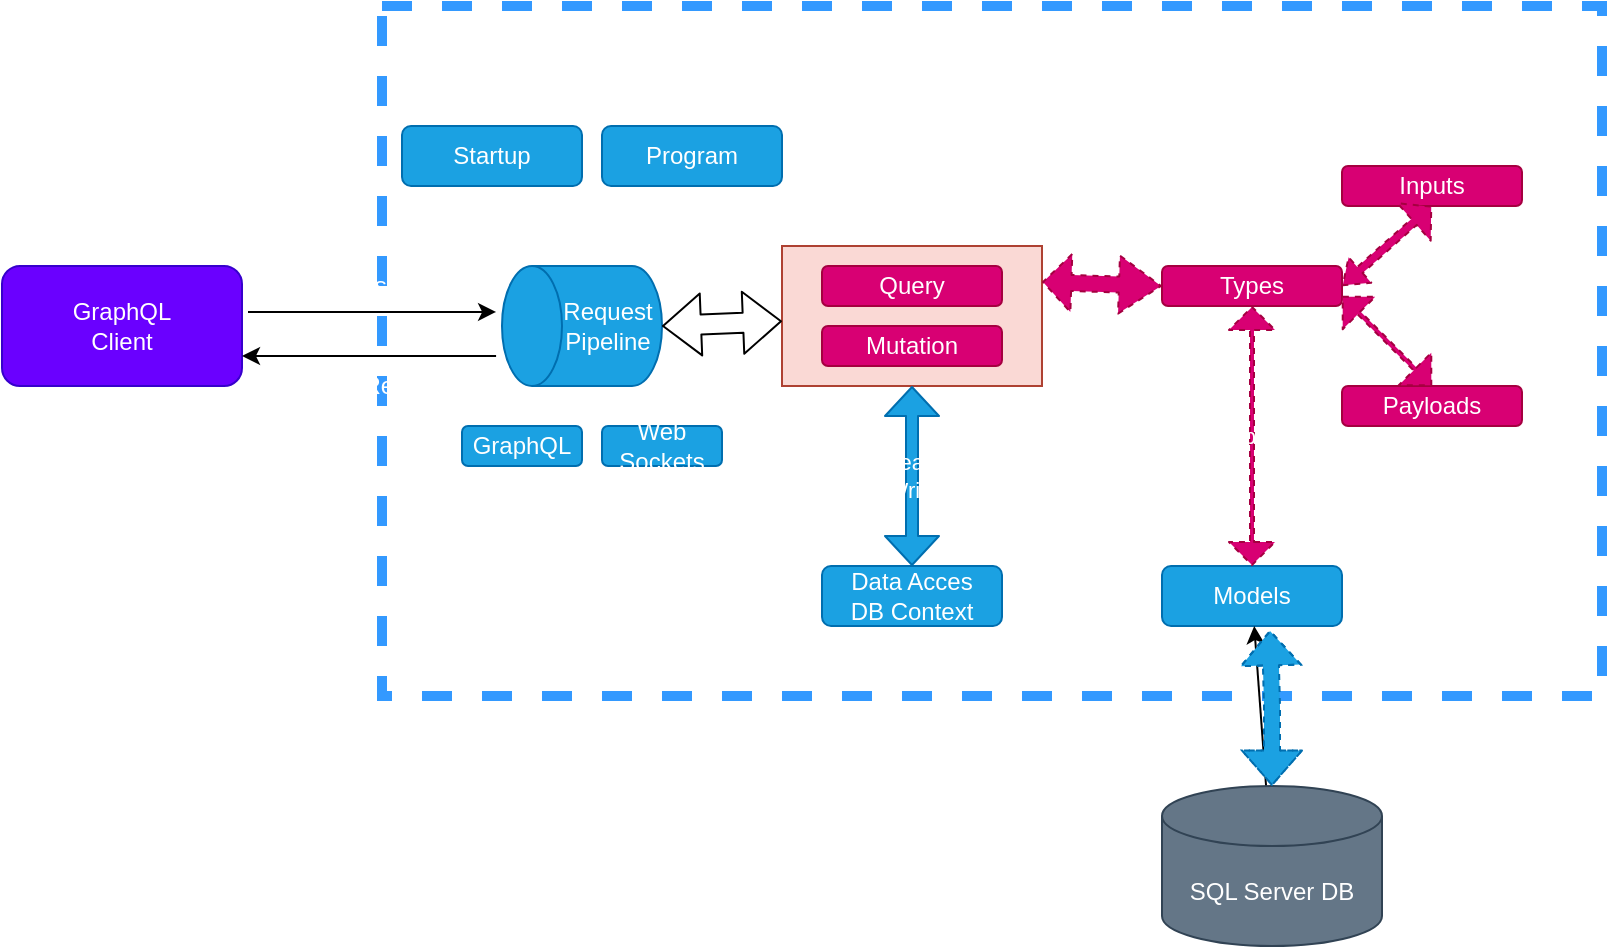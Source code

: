 <mxfile>
    <diagram id="Tkd-UElbABQT2gBzx8At" name="Page-1">
        <mxGraphModel dx="604" dy="443" grid="1" gridSize="10" guides="1" tooltips="1" connect="1" arrows="1" fold="1" page="1" pageScale="1" pageWidth="827" pageHeight="1169" background="none" math="0" shadow="0">
            <root>
                <mxCell id="0"/>
                <mxCell id="1" parent="0"/>
                <mxCell id="34" value="" style="rounded=0;whiteSpace=wrap;html=1;labelBackgroundColor=none;strokeColor=#3399FF;fontColor=#FFFFFF;fillColor=none;dashed=1;strokeWidth=5;" parent="1" vertex="1">
                    <mxGeometry x="190" y="70" width="610" height="345" as="geometry"/>
                </mxCell>
                <mxCell id="2" value="GraphQL&lt;br&gt;Client" style="rounded=1;whiteSpace=wrap;html=1;fillColor=#6a00ff;fontColor=#ffffff;strokeColor=#3700CC;" parent="1" vertex="1">
                    <mxGeometry y="200" width="120" height="60" as="geometry"/>
                </mxCell>
                <mxCell id="3" value="Request&lt;br&gt;Pipeline" style="shape=cylinder3;whiteSpace=wrap;html=1;boundedLbl=1;backgroundOutline=1;size=15;direction=north;fillColor=#1ba1e2;fontColor=#ffffff;strokeColor=#006EAF;" parent="1" vertex="1">
                    <mxGeometry x="250" y="200" width="80" height="60" as="geometry"/>
                </mxCell>
                <mxCell id="5" value="Program" style="rounded=1;whiteSpace=wrap;html=1;fillColor=#1ba1e2;fontColor=#ffffff;strokeColor=#006EAF;" parent="1" vertex="1">
                    <mxGeometry x="300" y="130" width="90" height="30" as="geometry"/>
                </mxCell>
                <mxCell id="6" value="" style="rounded=0;whiteSpace=wrap;html=1;labelBackgroundColor=#FFCCE6;fillColor=#fad9d5;strokeColor=#ae4132;" parent="1" vertex="1">
                    <mxGeometry x="390" y="190" width="130" height="70" as="geometry"/>
                </mxCell>
                <mxCell id="7" value="Query" style="rounded=1;whiteSpace=wrap;html=1;labelBackgroundColor=none;fillColor=#d80073;fontColor=#ffffff;strokeColor=#A50040;" parent="1" vertex="1">
                    <mxGeometry x="410" y="200" width="90" height="20" as="geometry"/>
                </mxCell>
                <mxCell id="8" value="&lt;span style=&quot;&quot;&gt;Mutation&lt;/span&gt;" style="rounded=1;whiteSpace=wrap;html=1;labelBackgroundColor=none;fillColor=#d80073;fontColor=#ffffff;strokeColor=#A50040;" parent="1" vertex="1">
                    <mxGeometry x="410" y="230" width="90" height="20" as="geometry"/>
                </mxCell>
                <mxCell id="9" value="Startup" style="rounded=1;whiteSpace=wrap;html=1;fillColor=#1ba1e2;fontColor=#ffffff;strokeColor=#006EAF;" parent="1" vertex="1">
                    <mxGeometry x="200" y="130" width="90" height="30" as="geometry"/>
                </mxCell>
                <mxCell id="11" value="Types" style="rounded=1;whiteSpace=wrap;html=1;labelBackgroundColor=none;fillColor=#d80073;fontColor=#ffffff;strokeColor=#A50040;" parent="1" vertex="1">
                    <mxGeometry x="580" y="200" width="90" height="20" as="geometry"/>
                </mxCell>
                <mxCell id="12" value="Inputs" style="rounded=1;whiteSpace=wrap;html=1;labelBackgroundColor=none;fillColor=#d80073;fontColor=#ffffff;strokeColor=#A50040;" parent="1" vertex="1">
                    <mxGeometry x="670" y="150" width="90" height="20" as="geometry"/>
                </mxCell>
                <mxCell id="13" value="Payloads" style="rounded=1;whiteSpace=wrap;html=1;labelBackgroundColor=none;fillColor=#d80073;fontColor=#ffffff;strokeColor=#A50040;" parent="1" vertex="1">
                    <mxGeometry x="670" y="260" width="90" height="20" as="geometry"/>
                </mxCell>
                <mxCell id="14" value="Data Acces&lt;br&gt;DB Context" style="rounded=1;whiteSpace=wrap;html=1;fillColor=#1ba1e2;fontColor=#ffffff;strokeColor=#006EAF;" parent="1" vertex="1">
                    <mxGeometry x="410" y="350" width="90" height="30" as="geometry"/>
                </mxCell>
                <mxCell id="15" value="Models" style="rounded=1;whiteSpace=wrap;html=1;fillColor=#1ba1e2;fontColor=#ffffff;strokeColor=#006EAF;" parent="1" vertex="1">
                    <mxGeometry x="580" y="350" width="90" height="30" as="geometry"/>
                </mxCell>
                <mxCell id="18" value="Read/&lt;br&gt;Write" style="shape=flexArrow;endArrow=classic;startArrow=classic;html=1;labelBackgroundColor=none;fontColor=#FFFFFF;entryX=0.5;entryY=1;entryDx=0;entryDy=0;exitX=0.5;exitY=0;exitDx=0;exitDy=0;fillColor=#1ba1e2;strokeColor=#006EAF;startWidth=20;startSize=4.5;width=6;endSize=4.5;" parent="1" source="14" edge="1">
                    <mxGeometry width="100" height="100" relative="1" as="geometry">
                        <mxPoint x="410" y="260" as="sourcePoint"/>
                        <mxPoint x="455" y="260" as="targetPoint"/>
                    </mxGeometry>
                </mxCell>
                <mxCell id="19" value="Mapped" style="shape=flexArrow;endArrow=classic;startArrow=classic;html=1;labelBackgroundColor=none;fontColor=#FFFFFF;entryX=0.5;entryY=1;entryDx=0;entryDy=0;exitX=0.5;exitY=0;exitDx=0;exitDy=0;fillColor=#d80073;strokeColor=#A50040;width=2;endSize=3.5;startSize=3.5;dashed=1;" parent="1" source="15" target="11" edge="1">
                    <mxGeometry width="100" height="100" relative="1" as="geometry">
                        <mxPoint x="520" y="360" as="sourcePoint"/>
                        <mxPoint x="520" y="280" as="targetPoint"/>
                    </mxGeometry>
                </mxCell>
                <mxCell id="21" value="" style="shape=flexArrow;endArrow=classic;startArrow=classic;html=1;labelBackgroundColor=#FF00FF;fontColor=#FFFFFF;entryX=0.5;entryY=1;entryDx=0;entryDy=0;exitX=1;exitY=0.5;exitDx=0;exitDy=0;fillColor=#d80073;strokeColor=#A50040;width=4;endSize=3.5;startSize=3.5;dashed=1;startWidth=12;" parent="1" source="11" target="12" edge="1">
                    <mxGeometry width="100" height="100" relative="1" as="geometry">
                        <mxPoint x="675" y="360" as="sourcePoint"/>
                        <mxPoint x="735" y="150" as="targetPoint"/>
                    </mxGeometry>
                </mxCell>
                <mxCell id="22" value="" style="shape=flexArrow;endArrow=classic;startArrow=classic;html=1;labelBackgroundColor=#FF00FF;fontColor=#FFFFFF;entryX=1;entryY=0.75;entryDx=0;entryDy=0;exitX=0.5;exitY=0;exitDx=0;exitDy=0;fillColor=#d80073;strokeColor=#A50040;width=2;endSize=3.5;startSize=3.5;dashed=1;" parent="1" source="13" target="11" edge="1">
                    <mxGeometry width="100" height="100" relative="1" as="geometry">
                        <mxPoint x="685" y="370" as="sourcePoint"/>
                        <mxPoint x="685" y="240" as="targetPoint"/>
                    </mxGeometry>
                </mxCell>
                <mxCell id="25" value="" style="shape=flexArrow;endArrow=classic;startArrow=classic;html=1;dashed=1;labelBackgroundColor=none;fontColor=#FFFFFF;entryX=0;entryY=0.5;entryDx=0;entryDy=0;width=8;endSize=6.67;fillColor=#d80073;strokeColor=#A50040;startSize=4.39;" parent="1" target="11" edge="1">
                    <mxGeometry width="100" height="100" relative="1" as="geometry">
                        <mxPoint x="520" y="208" as="sourcePoint"/>
                        <mxPoint x="600" y="40" as="targetPoint"/>
                    </mxGeometry>
                </mxCell>
                <mxCell id="33" value="" style="edgeStyle=none;html=1;labelBackgroundColor=none;fontColor=#FFFFFF;" parent="1" source="26" target="15" edge="1">
                    <mxGeometry relative="1" as="geometry"/>
                </mxCell>
                <mxCell id="26" value="SQL Server DB" style="shape=cylinder3;whiteSpace=wrap;html=1;boundedLbl=1;backgroundOutline=1;size=15;labelBackgroundColor=none;strokeColor=#314354;fillColor=#647687;fontColor=#ffffff;" parent="1" vertex="1">
                    <mxGeometry x="580" y="460" width="110" height="80" as="geometry"/>
                </mxCell>
                <mxCell id="27" value="" style="shape=flexArrow;endArrow=classic;startArrow=classic;html=1;labelBackgroundColor=none;fontColor=#FFFFFF;exitX=0.6;exitY=1.067;exitDx=0;exitDy=0;fillColor=#1ba1e2;strokeColor=#006EAF;width=8;endSize=5.4;startSize=5.4;dashed=1;exitPerimeter=0;entryX=0.5;entryY=0;entryDx=0;entryDy=0;entryPerimeter=0;startWidth=21;endWidth=21;" parent="1" source="15" target="26" edge="1">
                    <mxGeometry width="100" height="100" relative="1" as="geometry">
                        <mxPoint x="635" y="360" as="sourcePoint"/>
                        <mxPoint x="634.592" y="440" as="targetPoint"/>
                        <Array as="points">
                            <mxPoint x="635" y="420"/>
                        </Array>
                    </mxGeometry>
                </mxCell>
                <mxCell id="28" value="" style="endArrow=classic;html=1;labelBackgroundColor=none;fontColor=#FFFFFF;exitX=1.025;exitY=0.383;exitDx=0;exitDy=0;exitPerimeter=0;entryX=0.617;entryY=-0.037;entryDx=0;entryDy=0;entryPerimeter=0;" parent="1" source="2" target="3" edge="1">
                    <mxGeometry width="50" height="50" relative="1" as="geometry">
                        <mxPoint x="170" y="209.5" as="sourcePoint"/>
                        <mxPoint x="250" y="209.5" as="targetPoint"/>
                    </mxGeometry>
                </mxCell>
                <mxCell id="29" value="" style="endArrow=classic;html=1;labelBackgroundColor=none;fontColor=#FFFFFF;entryX=1;entryY=0.75;entryDx=0;entryDy=0;exitX=0.25;exitY=-0.037;exitDx=0;exitDy=0;exitPerimeter=0;" parent="1" source="3" target="2" edge="1">
                    <mxGeometry width="50" height="50" relative="1" as="geometry">
                        <mxPoint x="270" y="340" as="sourcePoint"/>
                        <mxPoint x="260" y="240" as="targetPoint"/>
                    </mxGeometry>
                </mxCell>
                <mxCell id="30" value="" style="shape=flexArrow;endArrow=classic;startArrow=classic;html=1;labelBackgroundColor=none;fontColor=#FFFFFF;exitX=0.5;exitY=1;exitDx=0;exitDy=0;exitPerimeter=0;" parent="1" source="3" target="6" edge="1">
                    <mxGeometry width="100" height="100" relative="1" as="geometry">
                        <mxPoint x="420" y="360" as="sourcePoint"/>
                        <mxPoint x="520" y="260" as="targetPoint"/>
                    </mxGeometry>
                </mxCell>
                <mxCell id="31" value="HTTP Post Request" style="text;html=1;align=center;verticalAlign=middle;resizable=0;points=[];autosize=1;strokeColor=none;fillColor=none;fontColor=#FFFFFF;" parent="1" vertex="1">
                    <mxGeometry x="125" y="195" width="130" height="30" as="geometry"/>
                </mxCell>
                <mxCell id="32" value="HTTP Response" style="text;html=1;align=center;verticalAlign=middle;resizable=0;points=[];autosize=1;strokeColor=none;fillColor=none;fontColor=#FFFFFF;" parent="1" vertex="1">
                    <mxGeometry x="135" y="245" width="110" height="30" as="geometry"/>
                </mxCell>
                <mxCell id="35" value="GraphQL" style="rounded=1;whiteSpace=wrap;html=1;fillColor=#1ba1e2;fontColor=#ffffff;strokeColor=#006EAF;" vertex="1" parent="1">
                    <mxGeometry x="230" y="280" width="60" height="20" as="geometry"/>
                </mxCell>
                <mxCell id="36" value="Web Sockets" style="rounded=1;whiteSpace=wrap;html=1;fillColor=#1ba1e2;fontColor=#ffffff;strokeColor=#006EAF;" vertex="1" parent="1">
                    <mxGeometry x="300" y="280" width="60" height="20" as="geometry"/>
                </mxCell>
            </root>
        </mxGraphModel>
    </diagram>
</mxfile>